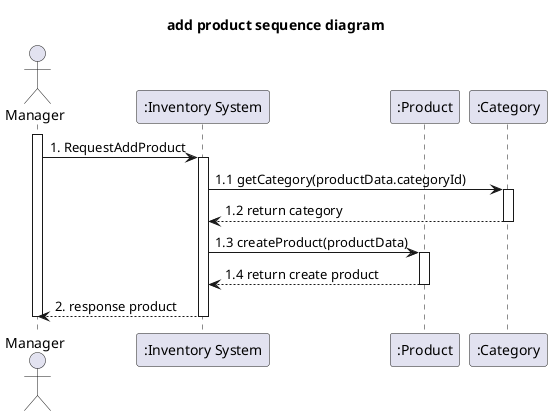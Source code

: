 @startuml
'example
title add product sequence diagram

actor Manager as actorManager
participant ":Inventory System" as InventorySystem
participant ":Product" as classProduct
participant ":Category" as classCategory

activate actorManager

actorManager -> InventorySystem: 1. RequestAddProduct
activate InventorySystem

InventorySystem -> classCategory: 1.1 getCategory(productData.categoryId)
activate classCategory

classCategory --> InventorySystem: 1.2 return category
deactivate classCategory

InventorySystem -> classProduct: 1.3 createProduct(productData)
activate classProduct


classProduct --> InventorySystem: 1.4 return create product
deactivate classProduct

InventorySystem --> actorManager: 2. response product
deactivate InventorySystem

deactivate actorManager

@enduml